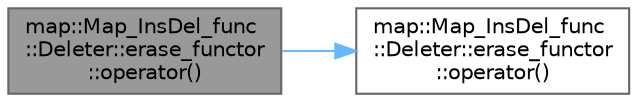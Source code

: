 digraph "map::Map_InsDel_func::Deleter::erase_functor::operator()"
{
 // LATEX_PDF_SIZE
  bgcolor="transparent";
  edge [fontname=Helvetica,fontsize=10,labelfontname=Helvetica,labelfontsize=10];
  node [fontname=Helvetica,fontsize=10,shape=box,height=0.2,width=0.4];
  rankdir="LR";
  Node1 [id="Node000001",label="map::Map_InsDel_func\l::Deleter::erase_functor\l::operator()",height=0.2,width=0.4,color="gray40", fillcolor="grey60", style="filled", fontcolor="black",tooltip=" "];
  Node1 -> Node2 [id="edge1_Node000001_Node000002",color="steelblue1",style="solid",tooltip=" "];
  Node2 [id="Node000002",label="map::Map_InsDel_func\l::Deleter::erase_functor\l::operator()",height=0.2,width=0.4,color="grey40", fillcolor="white", style="filled",URL="$structmap_1_1_map___ins_del__func_1_1_deleter_1_1erase__functor.html#aeda5318d778e04cb4eaffe3d2b730cf5",tooltip=" "];
}
